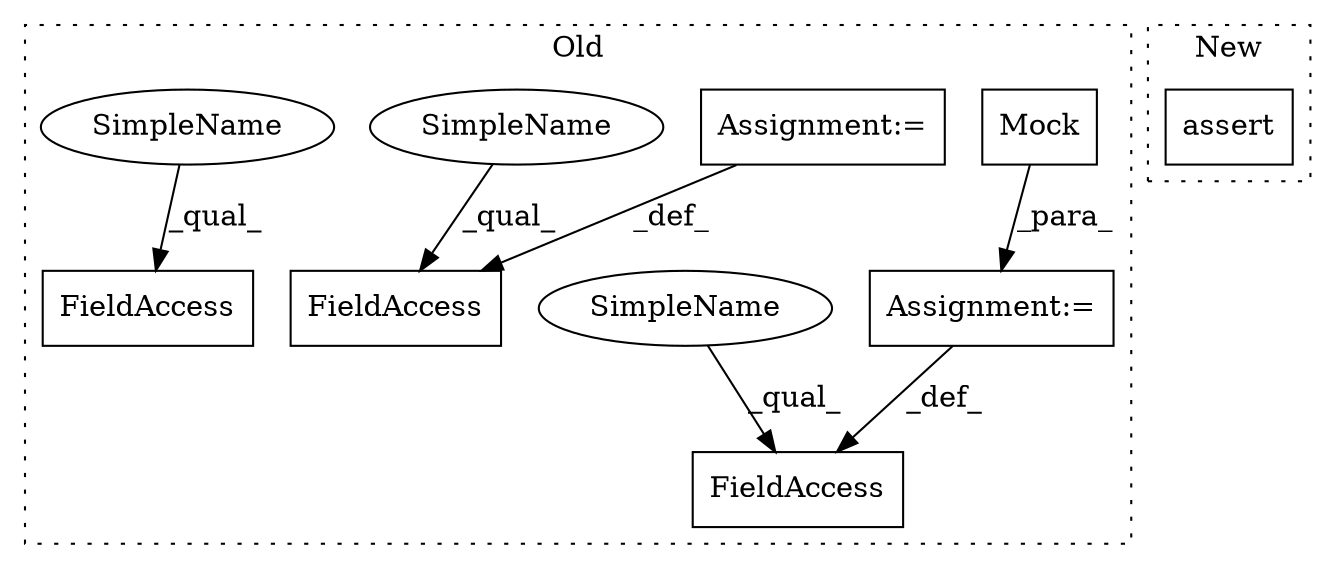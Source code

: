 digraph G {
subgraph cluster0 {
1 [label="Mock" a="32" s="811,908" l="10,2" shape="box"];
3 [label="Assignment:=" a="7" s="810" l="1" shape="box"];
4 [label="FieldAccess" a="22" s="775" l="35" shape="box"];
5 [label="FieldAccess" a="22" s="694" l="19" shape="box"];
6 [label="FieldAccess" a="22" s="1091" l="26" shape="box"];
7 [label="Assignment:=" a="7" s="713" l="1" shape="box"];
8 [label="SimpleName" a="42" s="775" l="9" shape="ellipse"];
9 [label="SimpleName" a="42" s="694" l="9" shape="ellipse"];
10 [label="SimpleName" a="42" s="1091" l="9" shape="ellipse"];
label = "Old";
style="dotted";
}
subgraph cluster1 {
2 [label="assert" a="6" s="3482" l="7" shape="box"];
label = "New";
style="dotted";
}
1 -> 3 [label="_para_"];
3 -> 4 [label="_def_"];
7 -> 5 [label="_def_"];
8 -> 4 [label="_qual_"];
9 -> 5 [label="_qual_"];
10 -> 6 [label="_qual_"];
}